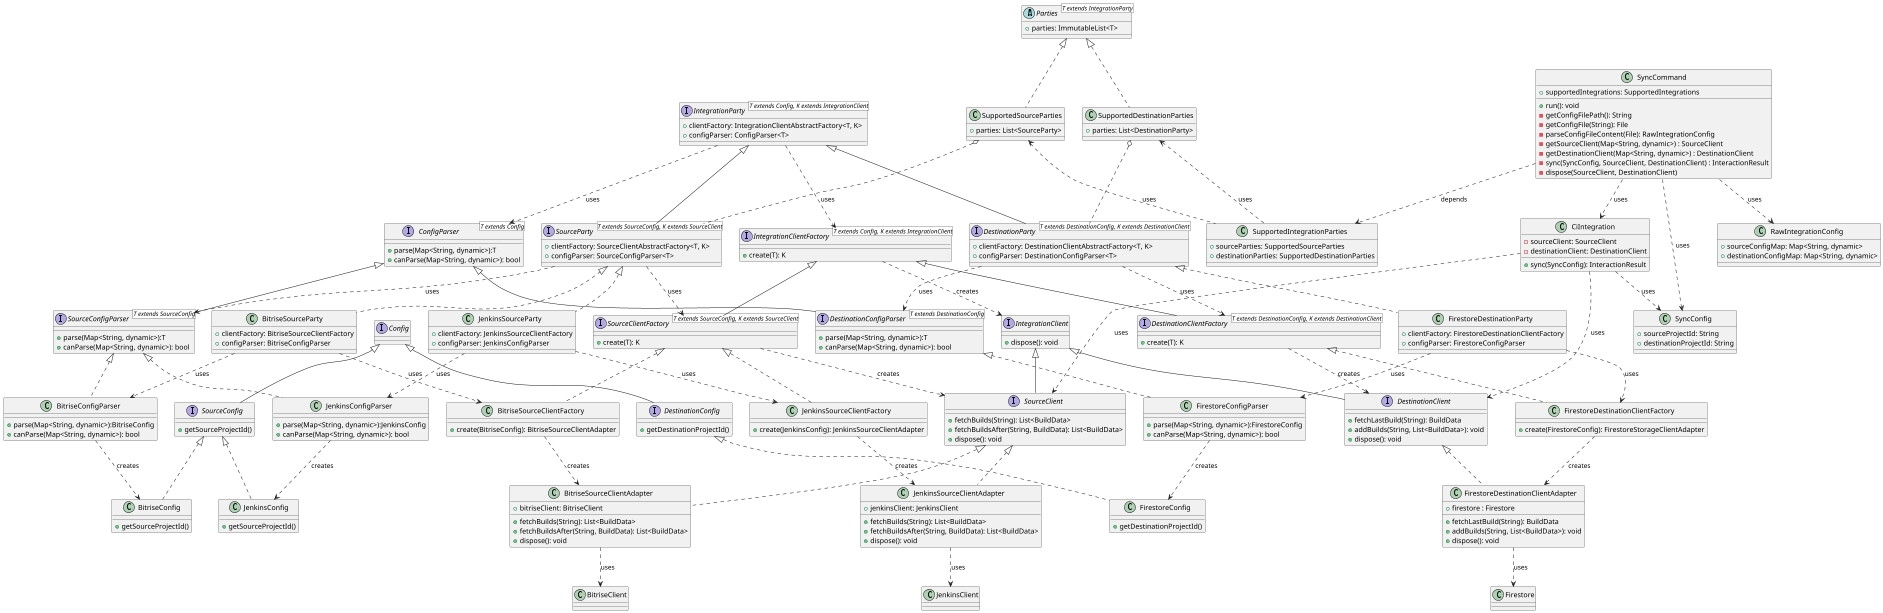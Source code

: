     @startuml

    top to bottom direction
    
    scale 0.5

    interface Config{}
    interface SourceConfig{
     + getSourceProjectId()
    }
    interface DestinationConfig {
     + getDestinationProjectId()
    }
    class BitriseConfig {
     + getSourceProjectId()
    }
    class JenkinsConfig {
     + getSourceProjectId()
    }
    class FirestoreConfig {
     + getDestinationProjectId()
    }

    interface ConfigParser<T extends Config>{
      + parse(Map<String, dynamic>):T
      + canParse(Map<String, dynamic>): bool
    }
    interface SourceConfigParser<T extends SourceConfig>{
      + parse(Map<String, dynamic>):T
      + canParse(Map<String, dynamic>): bool
    }
    interface DestinationConfigParser<T extends DestinationConfig>{
      + parse(Map<String, dynamic>):T
      + canParse(Map<String, dynamic>): bool
    }
    class BitriseConfigParser{
      + parse(Map<String, dynamic>):BitriseConfig
      + canParse(Map<String, dynamic>): bool
    }
    class JenkinsConfigParser{
      + parse(Map<String, dynamic>):JenkinsConfig
      + canParse(Map<String, dynamic>): bool
    }
    class FirestoreConfigParser{
      + parse(Map<String, dynamic>):FirestoreConfig
      + canParse(Map<String, dynamic>): bool
    }

    interface IntegrationClient{
      + dispose(): void
    }
    interface SourceClient{
      + fetchBuilds(String): List<BuildData>
      + fetchBuildsAfter(String, BuildData): List<BuildData>
      + dispose(): void
    }
    interface DestinationClient{
      + fetchLastBuild(String): BuildData
      + addBuilds(String, List<BuildData>): void
      + dispose(): void
    }
    class JenkinsSourceClientAdapter {
      + jenkinsClient: JenkinsClient
      + fetchBuilds(String): List<BuildData>
      + fetchBuildsAfter(String, BuildData): List<BuildData>
      + dispose(): void
    }
    class BitriseSourceClientAdapter {
      + bitriseClient: BitriseClient
      + fetchBuilds(String): List<BuildData>
      + fetchBuildsAfter(String, BuildData): List<BuildData>
      + dispose(): void
    }
    class FirestoreDestinationClientAdapter{
      + firestore : Firestore
      + fetchLastBuild(String): BuildData
      + addBuilds(String, List<BuildData>): void
      + dispose(): void
    }

    interface IntegrationClientFactory<T extends Config, K extends IntegrationClient>{
      + create(T): K
    }
    interface SourceClientFactory<T extends SourceConfig, K extends SourceClient>{
      + create(T): K
    }
    interface DestinationClientFactory<T extends DestinationConfig, K extends DestinationClient>{
      + create(T): K
    }
    class JenkinsSourceClientFactory{
      + create(JenkinsConfig): JenkinsSourceClientAdapter
    }
    class BitriseSourceClientFactory{
      + create(BitriseConfig): BitriseSourceClientAdapter
    }
    class FirestoreDestinationClientFactory{
      + create(FirestoreConfig): FirestoreStorageClientAdapter
    }

    interface IntegrationParty<T extends Config, K extends IntegrationClient> {
      + clientFactory: IntegrationClientAbstractFactory<T, K>
      + configParser: ConfigParser<T>
    }
    interface SourceParty<T extends SourceConfig, K extends SourceClient> {
      + clientFactory: SourceClientAbstractFactory<T, K>
      + configParser: SourceConfigParser<T>
    }
    interface DestinationParty<T extends DestinationConfig, K extends DestinationClient> {
      + clientFactory: DestinationClientAbstractFactory<T, K>
      + configParser: DestinationConfigParser<T>
    }
    class JenkinsSourceParty{
      + clientFactory: JenkinsSourceClientFactory
      + configParser: JenkinsConfigParser
    }
    class BitriseSourceParty{
      + clientFactory: BitriseSourceClientFactory
      + configParser: BitriseConfigParser
    }
    class FirestoreDestinationParty{
      + clientFactory: FirestoreDestinationClientFactory
      + configParser: FirestoreConfigParser
    }

    abstract class Parties<T extends IntegrationParty>{
      + parties: ImmutableList<T>
    }
    class SupportedSourceParties {
      + parties: List<SourceParty>
    }
    class SupportedDestinationParties {
      + parties: List<DestinationParty>
    }
    class SupportedIntegrationParties{
      + sourceParties: SupportedSourceParties
      + destinationParties: SupportedDestinationParties
    }

    class CiIntegration{
      - sourceClient: SourceClient
      - destinationClient: DestinationClient
      + sync(SyncConfig): InteractionResult
    }
    class SyncConfig{
      + sourceProjectId: String
      + destinationProjectId: String
    }
    class RawIntegrationConfig{
      + sourceConfigMap: Map<String, dynamic>
      + destinationConfigMap: Map<String, dynamic>
    }
    class SyncCommand{
      + supportedIntegrations: SupportedIntegrations
      + run(): void
      - getConfigFilePath(): String
      - getConfigFile(String): File
      - parseConfigFileContent(File): RawIntegrationConfig
      - getSourceClient(Map<String, dynamic>) : SourceClient
      - getDestinationClient(Map<String, dynamic>) : DestinationClient
      - sync(SyncConfig, SourceClient, DestinationClient) : InteractionResult
      - dispose(SourceClient, DestinationClient)
    }

    Config <|-- SourceConfig
    Config <|-- DestinationConfig
    SourceConfig <|.. BitriseConfig
    SourceConfig <|.. JenkinsConfig
    DestinationConfig <|.. FirestoreConfig

    ConfigParser <|-- SourceConfigParser
    ConfigParser <|-- DestinationConfigParser
    SourceConfigParser <|.. BitriseConfigParser
    SourceConfigParser <|.. JenkinsConfigParser
    DestinationConfigParser <|.. FirestoreConfigParser

    FirestoreConfigParser ..> FirestoreConfig : creates
    BitriseConfigParser ..> BitriseConfig : creates
    JenkinsConfigParser ..> JenkinsConfig : creates

    IntegrationClient <|-- SourceClient
    IntegrationClient <|-- DestinationClient
    SourceClient <|.. JenkinsSourceClientAdapter
    SourceClient <|.. BitriseSourceClientAdapter
    DestinationClient <|.. FirestoreDestinationClientAdapter

    JenkinsSourceClientAdapter ..> JenkinsClient : uses
    BitriseSourceClientAdapter ..> BitriseClient : uses
    FirestoreDestinationClientAdapter ..> Firestore : uses

    IntegrationClientFactory <|-- SourceClientFactory
    IntegrationClientFactory <|-- DestinationClientFactory
    SourceClientFactory <|.. JenkinsSourceClientFactory
    SourceClientFactory <|.. BitriseSourceClientFactory
    DestinationClientFactory <|.. FirestoreDestinationClientFactory

    IntegrationClientFactory ..> IntegrationClient : creates
    SourceClientFactory ..> SourceClient : creates
    DestinationClientFactory ..> DestinationClient : creates
    JenkinsSourceClientFactory ..> JenkinsSourceClientAdapter : creates
    BitriseSourceClientFactory ..> BitriseSourceClientAdapter : creates
    FirestoreDestinationClientFactory ..> FirestoreDestinationClientAdapter : creates

    IntegrationParty <|-- SourceParty
    IntegrationParty <|-- DestinationParty
    SourceParty <|.. JenkinsSourceParty
    SourceParty <|.. BitriseSourceParty
    DestinationParty <|.. FirestoreDestinationParty

    IntegrationParty ..> ConfigParser : uses
    IntegrationParty ..> IntegrationClientFactory : uses
    SourceParty ..> SourceConfigParser : uses
    SourceParty ..> SourceClientFactory : uses
    DestinationParty ..> DestinationConfigParser : uses
    DestinationParty ..> DestinationClientFactory : uses
    JenkinsSourceParty ..> JenkinsConfigParser : uses
    JenkinsSourceParty ..> JenkinsSourceClientFactory : uses
    BitriseSourceParty ..> BitriseConfigParser : uses
    BitriseSourceParty ..> BitriseSourceClientFactory : uses
    FirestoreDestinationParty ..> FirestoreConfigParser : uses
    FirestoreDestinationParty ..> FirestoreDestinationClientFactory : uses

    Parties <|.. SupportedSourceParties
    Parties <|.. SupportedDestinationParties
    SupportedSourceParties o.. SourceParty
    SupportedSourceParties <.. SupportedIntegrationParties : uses
    SupportedDestinationParties o.. DestinationParty
    SupportedDestinationParties <.. SupportedIntegrationParties : uses


    SyncCommand ..> RawIntegrationConfig : uses
    SyncCommand ..> SyncConfig : uses
    SyncCommand ..> SupportedIntegrationParties : depends
    SyncCommand ..> CiIntegration : uses

    CiIntegration ..> SourceClient : uses
    CiIntegration ..> DestinationClient : uses
    CiIntegration ..> SyncConfig : uses

    @enduml
